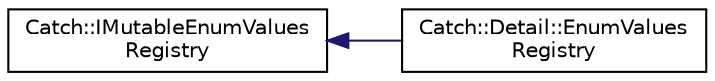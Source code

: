 digraph "Graphical Class Hierarchy"
{
  edge [fontname="Helvetica",fontsize="10",labelfontname="Helvetica",labelfontsize="10"];
  node [fontname="Helvetica",fontsize="10",shape=record];
  rankdir="LR";
  Node0 [label="Catch::IMutableEnumValues\lRegistry",height=0.2,width=0.4,color="black", fillcolor="white", style="filled",URL="$structCatch_1_1IMutableEnumValuesRegistry.html"];
  Node0 -> Node1 [dir="back",color="midnightblue",fontsize="10",style="solid",fontname="Helvetica"];
  Node1 [label="Catch::Detail::EnumValues\lRegistry",height=0.2,width=0.4,color="black", fillcolor="white", style="filled",URL="$classCatch_1_1Detail_1_1EnumValuesRegistry.html"];
}

